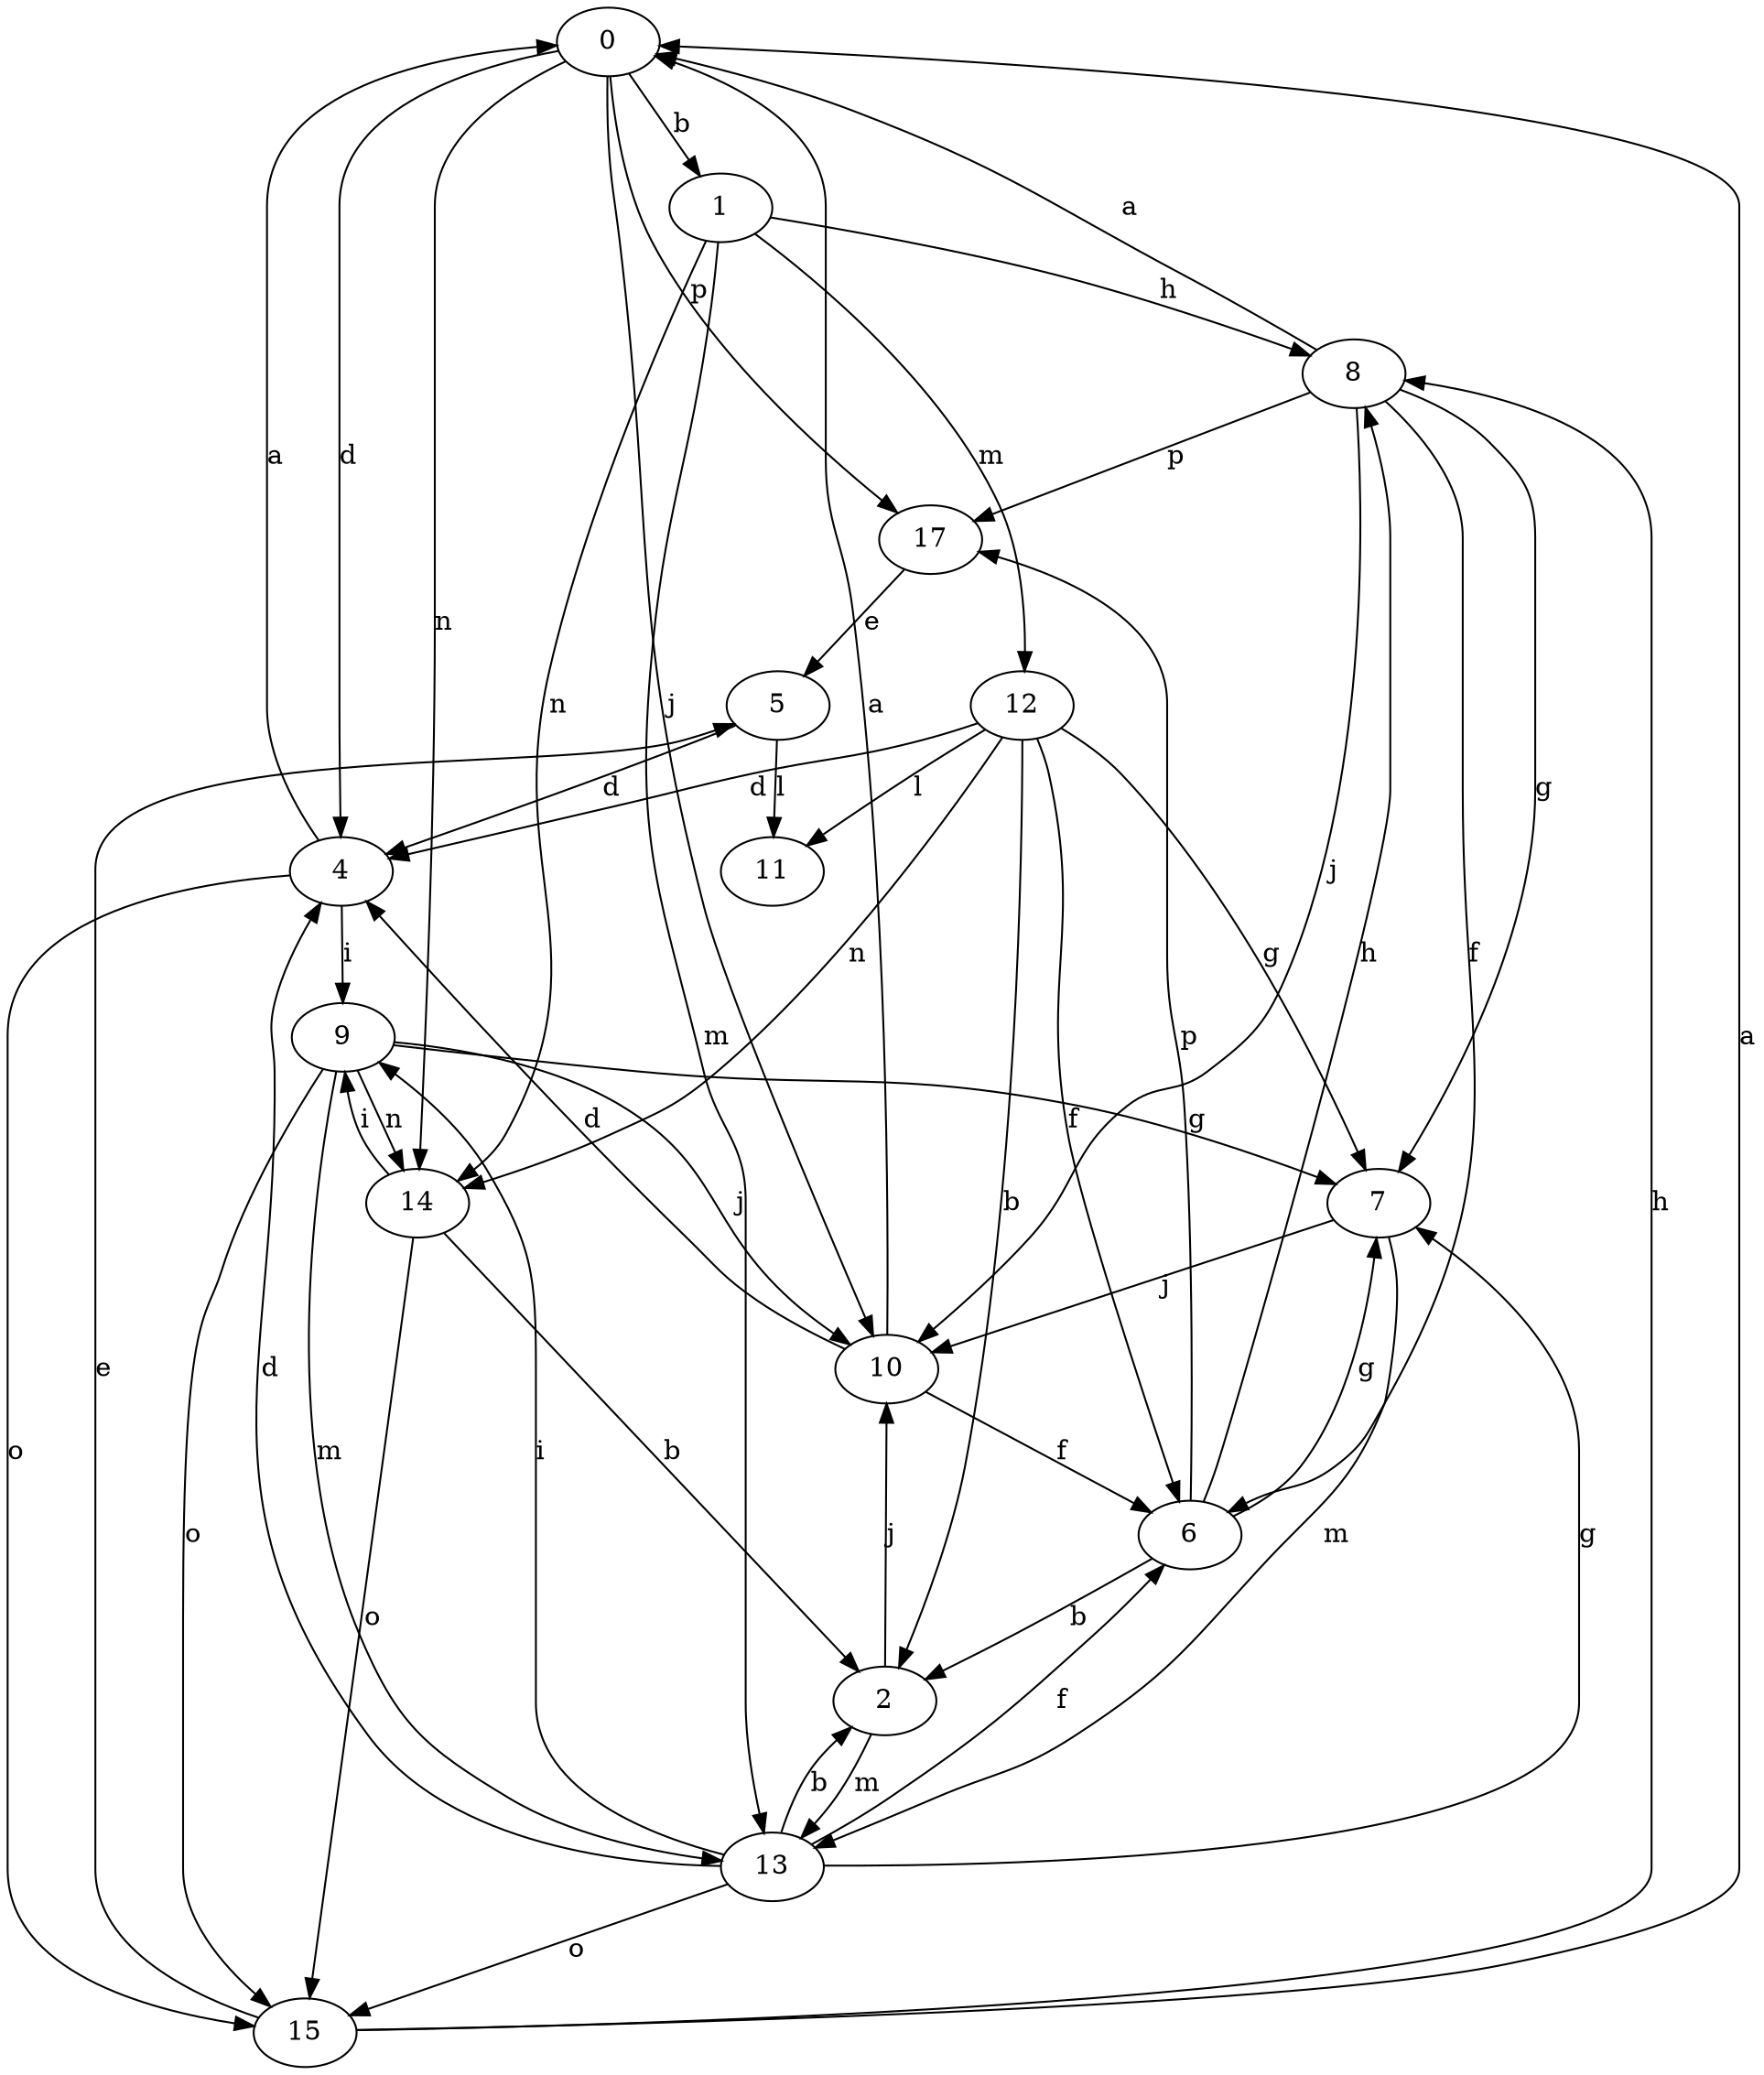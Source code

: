 strict digraph  {
0;
1;
2;
4;
5;
6;
7;
8;
9;
10;
11;
12;
13;
14;
15;
17;
0 -> 1  [label=b];
0 -> 4  [label=d];
0 -> 10  [label=j];
0 -> 14  [label=n];
0 -> 17  [label=p];
1 -> 8  [label=h];
1 -> 12  [label=m];
1 -> 13  [label=m];
1 -> 14  [label=n];
2 -> 10  [label=j];
2 -> 13  [label=m];
4 -> 0  [label=a];
4 -> 9  [label=i];
4 -> 15  [label=o];
5 -> 4  [label=d];
5 -> 11  [label=l];
6 -> 2  [label=b];
6 -> 7  [label=g];
6 -> 8  [label=h];
6 -> 17  [label=p];
7 -> 10  [label=j];
7 -> 13  [label=m];
8 -> 0  [label=a];
8 -> 6  [label=f];
8 -> 7  [label=g];
8 -> 10  [label=j];
8 -> 17  [label=p];
9 -> 7  [label=g];
9 -> 10  [label=j];
9 -> 13  [label=m];
9 -> 14  [label=n];
9 -> 15  [label=o];
10 -> 0  [label=a];
10 -> 4  [label=d];
10 -> 6  [label=f];
12 -> 2  [label=b];
12 -> 4  [label=d];
12 -> 6  [label=f];
12 -> 7  [label=g];
12 -> 11  [label=l];
12 -> 14  [label=n];
13 -> 2  [label=b];
13 -> 4  [label=d];
13 -> 6  [label=f];
13 -> 7  [label=g];
13 -> 9  [label=i];
13 -> 15  [label=o];
14 -> 2  [label=b];
14 -> 9  [label=i];
14 -> 15  [label=o];
15 -> 0  [label=a];
15 -> 5  [label=e];
15 -> 8  [label=h];
17 -> 5  [label=e];
}
